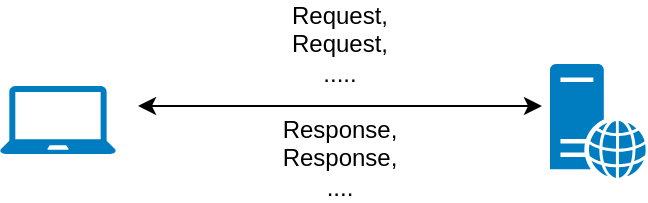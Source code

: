 <mxfile version="13.10.0" type="device"><diagram id="8n9kGiprPCy3AI7WFZaP" name="Page-1"><mxGraphModel dx="691" dy="351" grid="1" gridSize="10" guides="1" tooltips="1" connect="1" arrows="1" fold="1" page="1" pageScale="1" pageWidth="850" pageHeight="1100" math="0" shadow="0"><root><mxCell id="0"/><mxCell id="1" parent="0"/><mxCell id="CXYlLi49B-FCjRfiYB_a-1" value="" style="pointerEvents=1;shadow=0;dashed=0;html=1;strokeColor=none;labelPosition=center;verticalLabelPosition=bottom;verticalAlign=top;outlineConnect=0;align=center;shape=mxgraph.office.devices.laptop;fillColor=#007CC1;" parent="1" vertex="1"><mxGeometry x="150" y="310" width="58" height="34" as="geometry"/></mxCell><mxCell id="CXYlLi49B-FCjRfiYB_a-2" value="" style="pointerEvents=1;shadow=0;dashed=0;html=1;strokeColor=none;labelPosition=center;verticalLabelPosition=bottom;verticalAlign=top;outlineConnect=0;align=center;shape=mxgraph.office.servers.web_server;fillColor=#007CC1;" parent="1" vertex="1"><mxGeometry x="425" y="299" width="48" height="57" as="geometry"/></mxCell><mxCell id="CXYlLi49B-FCjRfiYB_a-3" value="" style="curved=1;endArrow=classic;html=1;startArrow=classic;startFill=1;" parent="1" edge="1"><mxGeometry width="50" height="50" relative="1" as="geometry"><mxPoint x="219" y="320" as="sourcePoint"/><mxPoint x="421" y="320" as="targetPoint"/><Array as="points"/></mxGeometry></mxCell><mxCell id="CXYlLi49B-FCjRfiYB_a-5" value="Request, Request, ....." style="text;html=1;strokeColor=none;fillColor=none;align=center;verticalAlign=middle;whiteSpace=wrap;rounded=0;" parent="1" vertex="1"><mxGeometry x="300" y="279" width="40" height="20" as="geometry"/></mxCell><mxCell id="CXYlLi49B-FCjRfiYB_a-6" value="Response, Response,&lt;br&gt;...." style="text;html=1;strokeColor=none;fillColor=none;align=center;verticalAlign=middle;whiteSpace=wrap;rounded=0;" parent="1" vertex="1"><mxGeometry x="300" y="336" width="40" height="20" as="geometry"/></mxCell></root></mxGraphModel></diagram></mxfile>